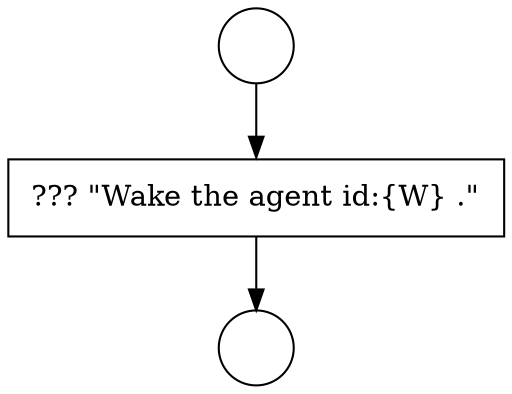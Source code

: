 digraph {
  node15800 [shape=circle label=" " color="black" fillcolor="white" style=filled]
  node15802 [shape=none, margin=0, label=<<font color="black">
    <table border="0" cellborder="1" cellspacing="0" cellpadding="10">
      <tr><td align="left">??? &quot;Wake the agent id:{W} .&quot;</td></tr>
    </table>
  </font>> color="black" fillcolor="white" style=filled]
  node15801 [shape=circle label=" " color="black" fillcolor="white" style=filled]
  node15800 -> node15802 [ color="black"]
  node15802 -> node15801 [ color="black"]
}
